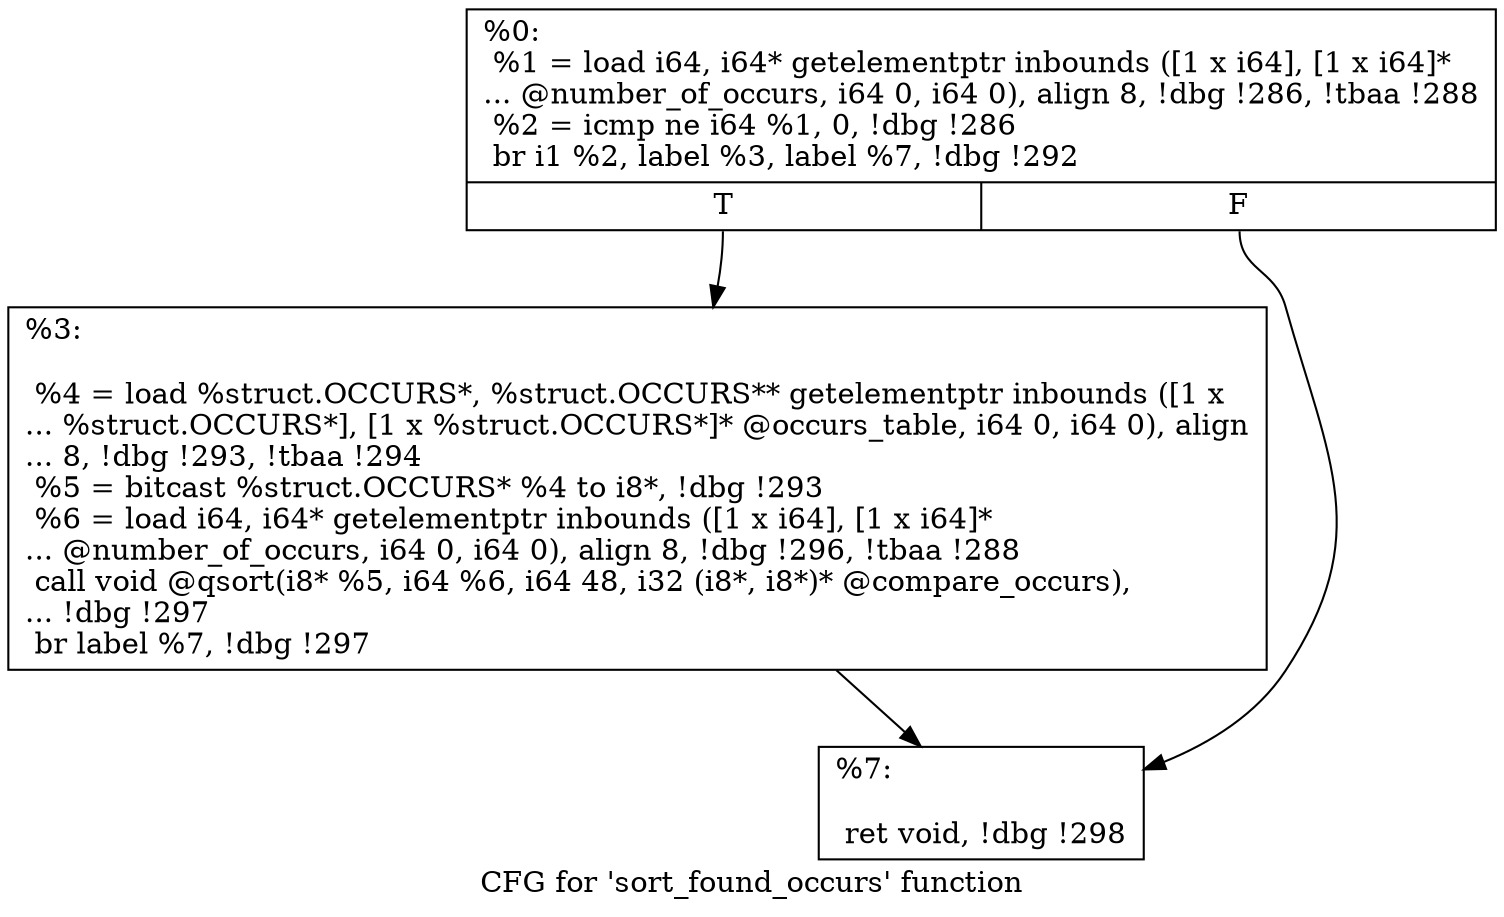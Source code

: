 digraph "CFG for 'sort_found_occurs' function" {
	label="CFG for 'sort_found_occurs' function";

	Node0x22a7830 [shape=record,label="{%0:\l  %1 = load i64, i64* getelementptr inbounds ([1 x i64], [1 x i64]*\l... @number_of_occurs, i64 0, i64 0), align 8, !dbg !286, !tbaa !288\l  %2 = icmp ne i64 %1, 0, !dbg !286\l  br i1 %2, label %3, label %7, !dbg !292\l|{<s0>T|<s1>F}}"];
	Node0x22a7830:s0 -> Node0x22a7880;
	Node0x22a7830:s1 -> Node0x22a78d0;
	Node0x22a7880 [shape=record,label="{%3:\l\l  %4 = load %struct.OCCURS*, %struct.OCCURS** getelementptr inbounds ([1 x\l... %struct.OCCURS*], [1 x %struct.OCCURS*]* @occurs_table, i64 0, i64 0), align\l... 8, !dbg !293, !tbaa !294\l  %5 = bitcast %struct.OCCURS* %4 to i8*, !dbg !293\l  %6 = load i64, i64* getelementptr inbounds ([1 x i64], [1 x i64]*\l... @number_of_occurs, i64 0, i64 0), align 8, !dbg !296, !tbaa !288\l  call void @qsort(i8* %5, i64 %6, i64 48, i32 (i8*, i8*)* @compare_occurs),\l... !dbg !297\l  br label %7, !dbg !297\l}"];
	Node0x22a7880 -> Node0x22a78d0;
	Node0x22a78d0 [shape=record,label="{%7:\l\l  ret void, !dbg !298\l}"];
}
